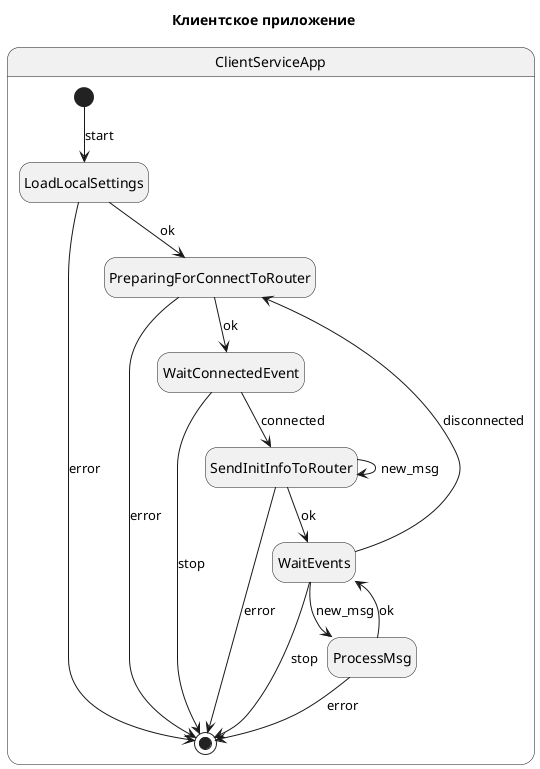 @startuml
hide empty description
'scale 800 width
'scale 600 height
'scale max 600 width

Title Клиентское приложение

state ClientServiceApp {

[*] --> LoadLocalSettings : start

LoadLocalSettings --> [*] : error
LoadLocalSettings --> PreparingForConnectToRouter : ok

PreparingForConnectToRouter --> [*] : error
PreparingForConnectToRouter --> WaitConnectedEvent : ok

WaitConnectedEvent --> SendInitInfoToRouter : connected
WaitConnectedEvent --> [*] : stop

SendInitInfoToRouter --> WaitEvents : ok
SendInitInfoToRouter --> [*] : error
SendInitInfoToRouter --> SendInitInfoToRouter : new_msg

WaitEvents --> PreparingForConnectToRouter : disconnected
WaitEvents --> [*] : stop
WaitEvents --> ProcessMsg : new_msg

ProcessMsg --> WaitEvents : ok
ProcessMsg --> [*] : error
}
@enduml
